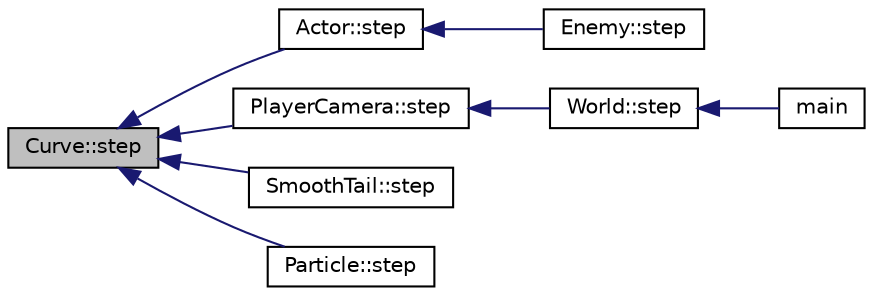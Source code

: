 digraph "Curve::step"
{
  edge [fontname="Helvetica",fontsize="10",labelfontname="Helvetica",labelfontsize="10"];
  node [fontname="Helvetica",fontsize="10",shape=record];
  rankdir="LR";
  Node1 [label="Curve::step",height=0.2,width=0.4,color="black", fillcolor="grey75", style="filled", fontcolor="black"];
  Node1 -> Node2 [dir="back",color="midnightblue",fontsize="10",style="solid",fontname="Helvetica"];
  Node2 [label="Actor::step",height=0.2,width=0.4,color="black", fillcolor="white", style="filled",URL="$class_actor.html#aca81671d1a816725523bf45e03167858"];
  Node2 -> Node3 [dir="back",color="midnightblue",fontsize="10",style="solid",fontname="Helvetica"];
  Node3 [label="Enemy::step",height=0.2,width=0.4,color="black", fillcolor="white", style="filled",URL="$class_enemy.html#ae741a4a1ba7097e42b6764923e82b8fc"];
  Node1 -> Node4 [dir="back",color="midnightblue",fontsize="10",style="solid",fontname="Helvetica"];
  Node4 [label="PlayerCamera::step",height=0.2,width=0.4,color="black", fillcolor="white", style="filled",URL="$class_player_camera.html#a4b8f46b1603602471711ee4859c08ce2"];
  Node4 -> Node5 [dir="back",color="midnightblue",fontsize="10",style="solid",fontname="Helvetica"];
  Node5 [label="World::step",height=0.2,width=0.4,color="black", fillcolor="white", style="filled",URL="$class_world.html#a04f0e47d71b690d9934fa697fa27ad9d"];
  Node5 -> Node6 [dir="back",color="midnightblue",fontsize="10",style="solid",fontname="Helvetica"];
  Node6 [label="main",height=0.2,width=0.4,color="black", fillcolor="white", style="filled",URL="$main_8cpp.html#a3c04138a5bfe5d72780bb7e82a18e627"];
  Node1 -> Node7 [dir="back",color="midnightblue",fontsize="10",style="solid",fontname="Helvetica"];
  Node7 [label="SmoothTail::step",height=0.2,width=0.4,color="black", fillcolor="white", style="filled",URL="$class_smooth_tail.html#adcc5e45aec048cde4de7495e7a04f6ad"];
  Node1 -> Node8 [dir="back",color="midnightblue",fontsize="10",style="solid",fontname="Helvetica"];
  Node8 [label="Particle::step",height=0.2,width=0.4,color="black", fillcolor="white", style="filled",URL="$class_particle.html#a4d305fe8deed42f61776100729b6298e"];
}
